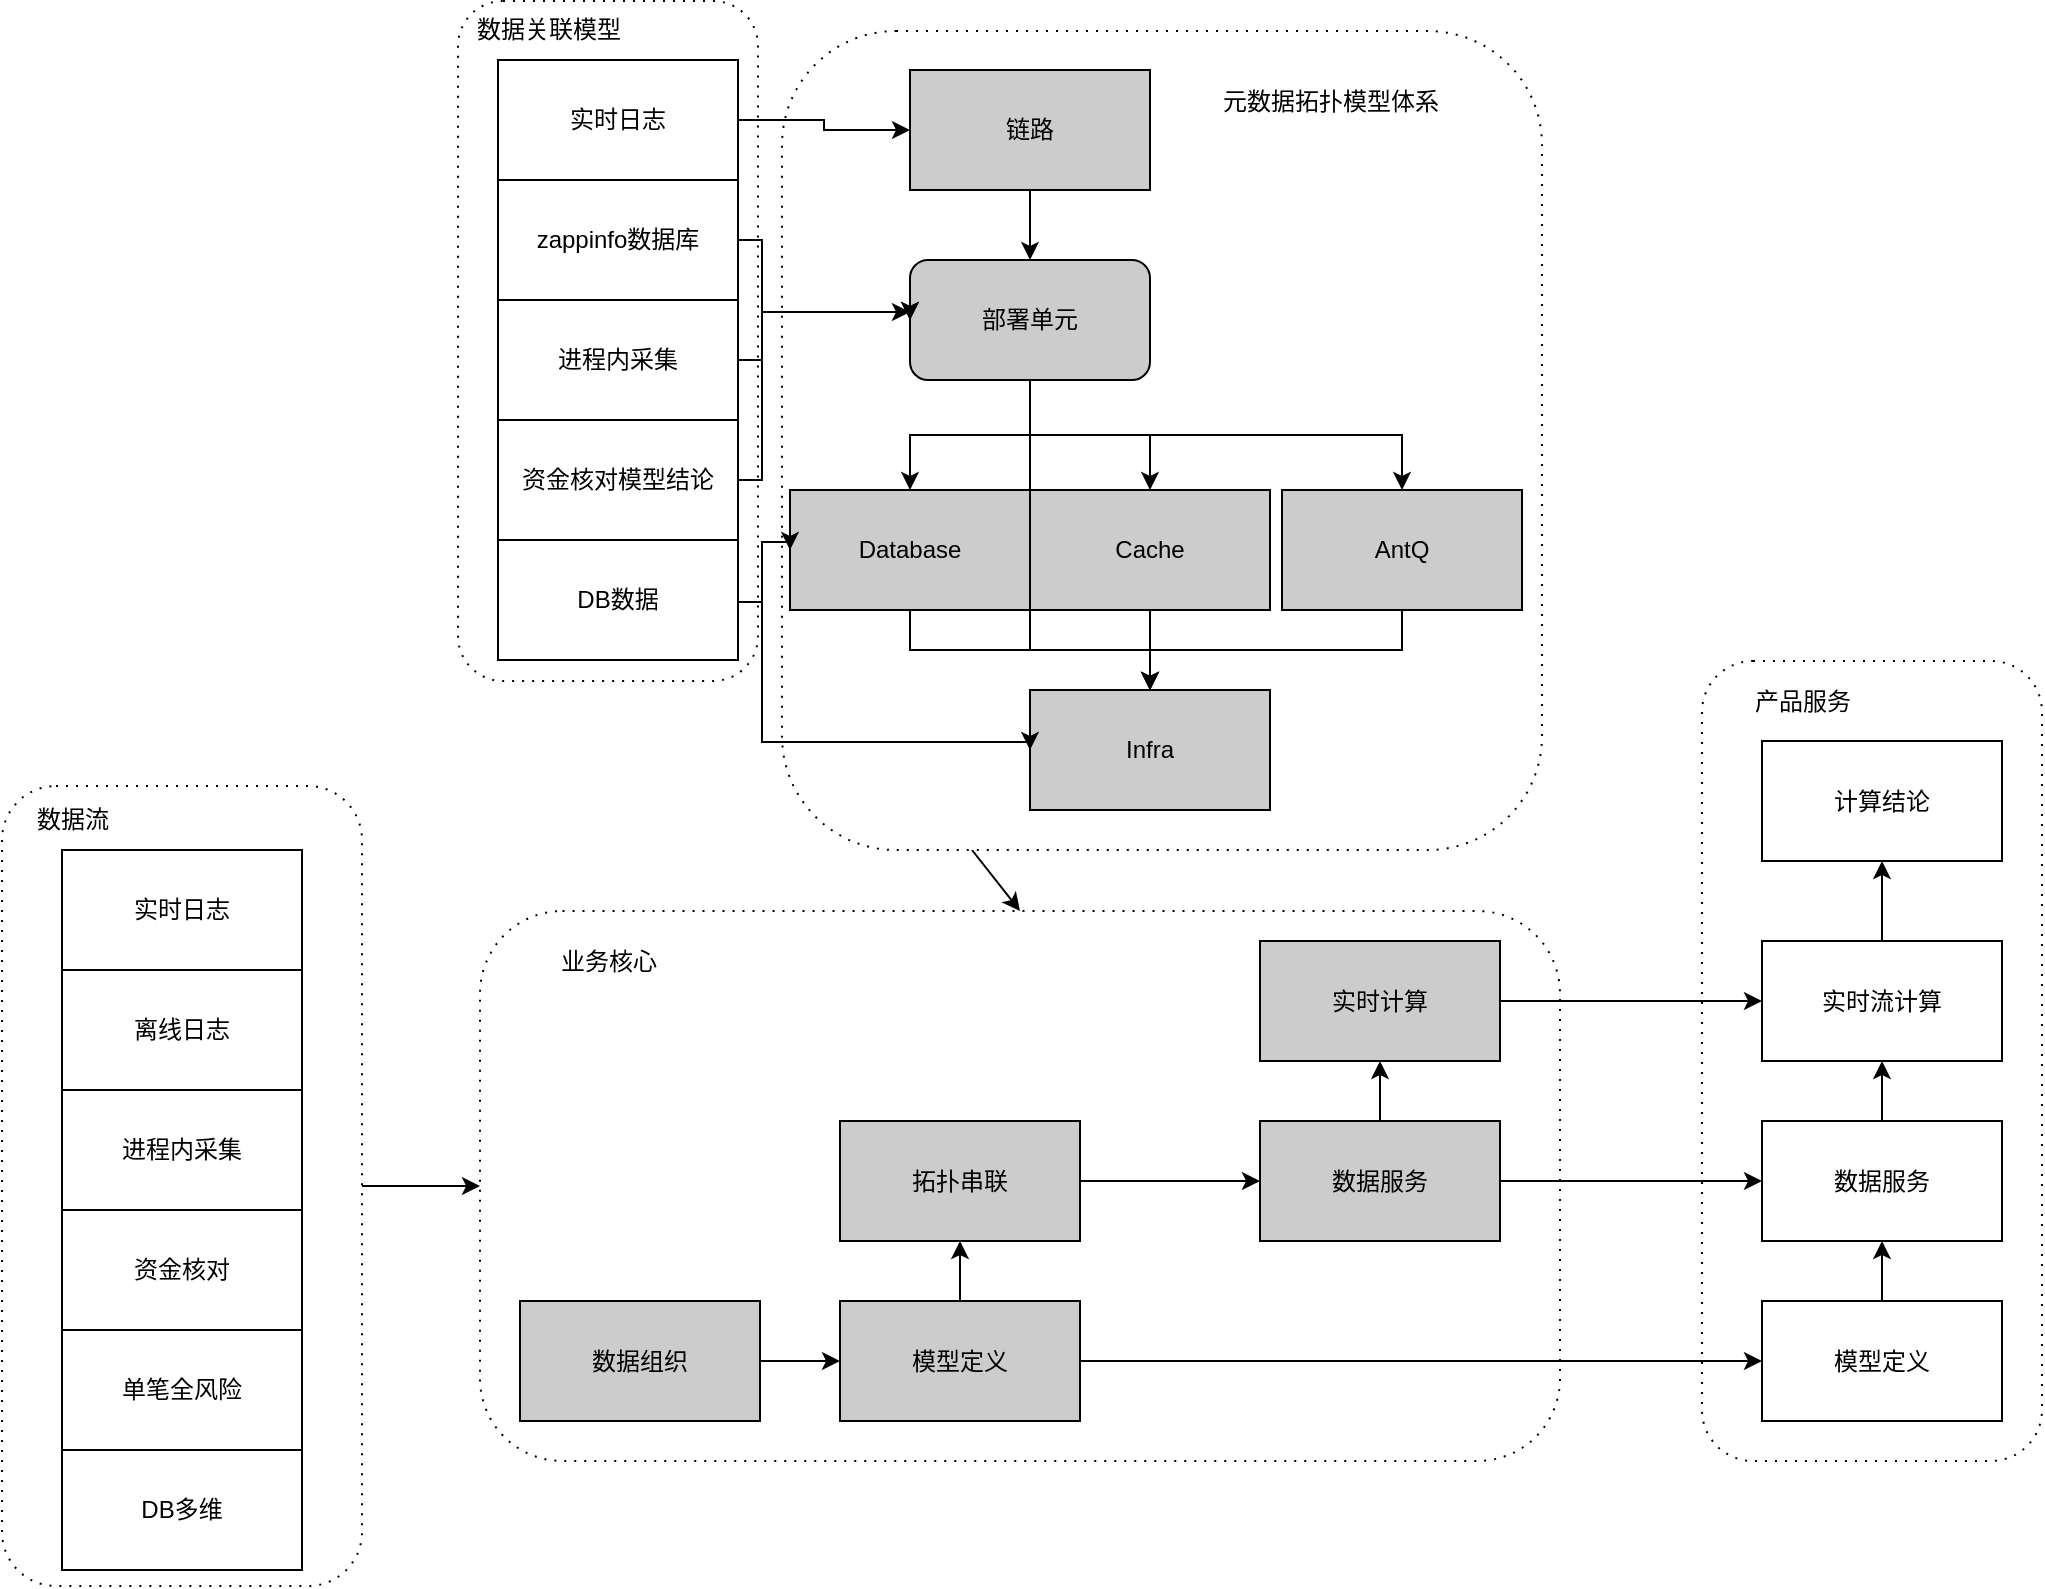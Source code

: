 <mxfile version="14.5.1" type="github">
  <diagram id="4Ju_CABuPUIWSEjYzrBO" name="Page-1">
    <mxGraphModel dx="1426" dy="738" grid="1" gridSize="10" guides="1" tooltips="1" connect="1" arrows="1" fold="1" page="1" pageScale="1" pageWidth="827" pageHeight="1169" math="0" shadow="0">
      <root>
        <mxCell id="0" />
        <mxCell id="1" parent="0" />
        <mxCell id="dGtokaY4pilsKHvq2wna-14" value="" style="shape=ext;rounded=1;html=1;whiteSpace=wrap;dashed=1;dashPattern=1 4;" vertex="1" parent="1">
          <mxGeometry x="238" y="139.5" width="150" height="340" as="geometry" />
        </mxCell>
        <mxCell id="wZgGYjiPoPZgX4dvLE2r-19" value="" style="shape=ext;rounded=1;html=1;whiteSpace=wrap;dashed=1;dashPattern=1 4;" parent="1" vertex="1">
          <mxGeometry x="860" y="469.5" width="170" height="400" as="geometry" />
        </mxCell>
        <mxCell id="wZgGYjiPoPZgX4dvLE2r-18" value="" style="shape=ext;rounded=1;html=1;whiteSpace=wrap;dashed=1;dashPattern=1 4;" parent="1" vertex="1">
          <mxGeometry x="249" y="594.5" width="540" height="275" as="geometry" />
        </mxCell>
        <mxCell id="wZgGYjiPoPZgX4dvLE2r-23" style="edgeStyle=orthogonalEdgeStyle;rounded=0;orthogonalLoop=1;jettySize=auto;html=1;exitX=1;exitY=0.5;exitDx=0;exitDy=0;entryX=0;entryY=0.5;entryDx=0;entryDy=0;" parent="1" source="wZgGYjiPoPZgX4dvLE2r-17" target="wZgGYjiPoPZgX4dvLE2r-18" edge="1">
          <mxGeometry relative="1" as="geometry" />
        </mxCell>
        <mxCell id="wZgGYjiPoPZgX4dvLE2r-17" value="" style="shape=ext;rounded=1;html=1;whiteSpace=wrap;dashed=1;dashPattern=1 4;" parent="1" vertex="1">
          <mxGeometry x="10" y="532" width="180" height="400" as="geometry" />
        </mxCell>
        <mxCell id="wZgGYjiPoPZgX4dvLE2r-24" style="rounded=0;orthogonalLoop=1;jettySize=auto;html=1;exitX=0.25;exitY=1;exitDx=0;exitDy=0;entryX=0.5;entryY=0;entryDx=0;entryDy=0;" parent="1" source="O32i_MgARscnzORiwziN-19" target="wZgGYjiPoPZgX4dvLE2r-18" edge="1">
          <mxGeometry relative="1" as="geometry">
            <mxPoint x="564" y="569.5" as="targetPoint" />
            <mxPoint x="468" y="559" as="sourcePoint" />
          </mxGeometry>
        </mxCell>
        <mxCell id="O32i_MgARscnzORiwziN-19" value="" style="shape=ext;rounded=1;html=1;whiteSpace=wrap;dashed=1;dashPattern=1 4;" parent="1" vertex="1">
          <mxGeometry x="400" y="154.5" width="380" height="409.5" as="geometry" />
        </mxCell>
        <mxCell id="O32i_MgARscnzORiwziN-63" style="edgeStyle=none;rounded=0;orthogonalLoop=1;jettySize=auto;html=1;exitX=0.5;exitY=0;exitDx=0;exitDy=0;entryX=0.5;entryY=1;entryDx=0;entryDy=0;fillColor=#CCCCCC;" parent="1" source="O32i_MgARscnzORiwziN-7" target="O32i_MgARscnzORiwziN-18" edge="1">
          <mxGeometry relative="1" as="geometry">
            <mxPoint x="489" y="769.5" as="sourcePoint" />
          </mxGeometry>
        </mxCell>
        <mxCell id="wZgGYjiPoPZgX4dvLE2r-9" value="" style="edgeStyle=orthogonalEdgeStyle;rounded=0;orthogonalLoop=1;jettySize=auto;html=1;" parent="1" source="O32i_MgARscnzORiwziN-7" target="wZgGYjiPoPZgX4dvLE2r-8" edge="1">
          <mxGeometry relative="1" as="geometry" />
        </mxCell>
        <mxCell id="O32i_MgARscnzORiwziN-7" value="模型定义" style="rounded=0;whiteSpace=wrap;html=1;fillColor=#CCCCCC;" parent="1" vertex="1">
          <mxGeometry x="429" y="789.5" width="120" height="60" as="geometry" />
        </mxCell>
        <mxCell id="O32i_MgARscnzORiwziN-49" style="rounded=0;orthogonalLoop=1;jettySize=auto;html=1;exitX=0.5;exitY=1;exitDx=0;exitDy=0;fillColor=#CCCCCC;entryX=0.5;entryY=0;entryDx=0;entryDy=0;edgeStyle=orthogonalEdgeStyle;" parent="1" source="O32i_MgARscnzORiwziN-8" target="O32i_MgARscnzORiwziN-16" edge="1">
          <mxGeometry relative="1" as="geometry" />
        </mxCell>
        <mxCell id="O32i_MgARscnzORiwziN-8" value="链路" style="rounded=0;whiteSpace=wrap;html=1;fillColor=#CCCCCC;" parent="1" vertex="1">
          <mxGeometry x="464" y="174" width="120" height="60" as="geometry" />
        </mxCell>
        <mxCell id="O32i_MgARscnzORiwziN-9" value="离线日志" style="rounded=0;whiteSpace=wrap;html=1;fillColor=none;" parent="1" vertex="1">
          <mxGeometry x="40" y="624" width="120" height="60" as="geometry" />
        </mxCell>
        <mxCell id="O32i_MgARscnzORiwziN-10" value="资金核对" style="rounded=0;whiteSpace=wrap;html=1;fillColor=none;" parent="1" vertex="1">
          <mxGeometry x="40" y="744" width="120" height="60" as="geometry" />
        </mxCell>
        <mxCell id="O32i_MgARscnzORiwziN-11" value="单笔全风险" style="rounded=0;whiteSpace=wrap;html=1;fillColor=none;" parent="1" vertex="1">
          <mxGeometry x="40" y="804" width="120" height="60" as="geometry" />
        </mxCell>
        <mxCell id="O32i_MgARscnzORiwziN-59" style="rounded=0;orthogonalLoop=1;jettySize=auto;html=1;exitX=0.5;exitY=1;exitDx=0;exitDy=0;entryX=0.5;entryY=0;entryDx=0;entryDy=0;fillColor=#CCCCCC;edgeStyle=orthogonalEdgeStyle;" parent="1" source="O32i_MgARscnzORiwziN-12" target="O32i_MgARscnzORiwziN-15" edge="1">
          <mxGeometry relative="1" as="geometry" />
        </mxCell>
        <mxCell id="O32i_MgARscnzORiwziN-12" value="Database" style="rounded=0;whiteSpace=wrap;html=1;fillColor=#CCCCCC;" parent="1" vertex="1">
          <mxGeometry x="404" y="384" width="120" height="60" as="geometry" />
        </mxCell>
        <mxCell id="O32i_MgARscnzORiwziN-60" style="rounded=0;orthogonalLoop=1;jettySize=auto;html=1;exitX=0.5;exitY=1;exitDx=0;exitDy=0;entryX=0.5;entryY=0;entryDx=0;entryDy=0;fillColor=#CCCCCC;edgeStyle=orthogonalEdgeStyle;" parent="1" source="O32i_MgARscnzORiwziN-13" target="O32i_MgARscnzORiwziN-15" edge="1">
          <mxGeometry relative="1" as="geometry" />
        </mxCell>
        <mxCell id="O32i_MgARscnzORiwziN-13" value="Cache" style="rounded=0;whiteSpace=wrap;html=1;fillColor=#CCCCCC;" parent="1" vertex="1">
          <mxGeometry x="524" y="384" width="120" height="60" as="geometry" />
        </mxCell>
        <mxCell id="O32i_MgARscnzORiwziN-61" style="rounded=0;orthogonalLoop=1;jettySize=auto;html=1;exitX=0.5;exitY=1;exitDx=0;exitDy=0;entryX=0.5;entryY=0;entryDx=0;entryDy=0;fillColor=#CCCCCC;edgeStyle=orthogonalEdgeStyle;" parent="1" source="O32i_MgARscnzORiwziN-14" target="O32i_MgARscnzORiwziN-15" edge="1">
          <mxGeometry relative="1" as="geometry" />
        </mxCell>
        <mxCell id="O32i_MgARscnzORiwziN-14" value="AntQ" style="rounded=0;whiteSpace=wrap;html=1;fillColor=#CCCCCC;" parent="1" vertex="1">
          <mxGeometry x="650" y="384" width="120" height="60" as="geometry" />
        </mxCell>
        <mxCell id="O32i_MgARscnzORiwziN-15" value="Infra" style="rounded=0;whiteSpace=wrap;html=1;fillColor=#CCCCCC;" parent="1" vertex="1">
          <mxGeometry x="524" y="484" width="120" height="60" as="geometry" />
        </mxCell>
        <mxCell id="O32i_MgARscnzORiwziN-55" style="rounded=0;orthogonalLoop=1;jettySize=auto;html=1;exitX=0.5;exitY=1;exitDx=0;exitDy=0;entryX=0.5;entryY=0;entryDx=0;entryDy=0;edgeStyle=orthogonalEdgeStyle;" parent="1" source="O32i_MgARscnzORiwziN-16" target="O32i_MgARscnzORiwziN-12" edge="1">
          <mxGeometry relative="1" as="geometry" />
        </mxCell>
        <mxCell id="O32i_MgARscnzORiwziN-58" style="rounded=0;orthogonalLoop=1;jettySize=auto;html=1;exitX=0.5;exitY=1;exitDx=0;exitDy=0;entryX=0.5;entryY=0;entryDx=0;entryDy=0;edgeStyle=orthogonalEdgeStyle;" parent="1" source="O32i_MgARscnzORiwziN-16" target="O32i_MgARscnzORiwziN-15" edge="1">
          <mxGeometry relative="1" as="geometry">
            <Array as="points">
              <mxPoint x="524" y="464" />
              <mxPoint x="584" y="464" />
            </Array>
          </mxGeometry>
        </mxCell>
        <mxCell id="O32i_MgARscnzORiwziN-135" style="edgeStyle=orthogonalEdgeStyle;rounded=0;orthogonalLoop=1;jettySize=auto;html=1;exitX=0.5;exitY=1;exitDx=0;exitDy=0;entryX=0.5;entryY=0;entryDx=0;entryDy=0;fillColor=#E6E6E6;" parent="1" source="O32i_MgARscnzORiwziN-16" target="O32i_MgARscnzORiwziN-14" edge="1">
          <mxGeometry relative="1" as="geometry" />
        </mxCell>
        <mxCell id="O32i_MgARscnzORiwziN-136" style="edgeStyle=orthogonalEdgeStyle;rounded=0;orthogonalLoop=1;jettySize=auto;html=1;exitX=0.5;exitY=1;exitDx=0;exitDy=0;entryX=0.5;entryY=0;entryDx=0;entryDy=0;fillColor=#E6E6E6;" parent="1" source="O32i_MgARscnzORiwziN-16" target="O32i_MgARscnzORiwziN-13" edge="1">
          <mxGeometry relative="1" as="geometry" />
        </mxCell>
        <mxCell id="O32i_MgARscnzORiwziN-16" value="部署单元" style="rounded=1;whiteSpace=wrap;html=1;fillColor=#CCCCCC;" parent="1" vertex="1">
          <mxGeometry x="464" y="269" width="120" height="60" as="geometry" />
        </mxCell>
        <mxCell id="O32i_MgARscnzORiwziN-62" style="edgeStyle=none;rounded=0;orthogonalLoop=1;jettySize=auto;html=1;exitX=1;exitY=0.5;exitDx=0;exitDy=0;fillColor=#CCCCCC;" parent="1" source="O32i_MgARscnzORiwziN-17" target="O32i_MgARscnzORiwziN-7" edge="1">
          <mxGeometry relative="1" as="geometry" />
        </mxCell>
        <mxCell id="O32i_MgARscnzORiwziN-17" value="数据组织" style="rounded=0;whiteSpace=wrap;html=1;fillColor=#CCCCCC;" parent="1" vertex="1">
          <mxGeometry x="269" y="789.5" width="120" height="60" as="geometry" />
        </mxCell>
        <mxCell id="O32i_MgARscnzORiwziN-64" style="edgeStyle=none;rounded=0;orthogonalLoop=1;jettySize=auto;html=1;exitX=1;exitY=0.5;exitDx=0;exitDy=0;entryX=0;entryY=0.5;entryDx=0;entryDy=0;fillColor=#CCCCCC;" parent="1" source="O32i_MgARscnzORiwziN-18" target="O32i_MgARscnzORiwziN-20" edge="1">
          <mxGeometry relative="1" as="geometry" />
        </mxCell>
        <mxCell id="O32i_MgARscnzORiwziN-18" value="拓扑串联" style="rounded=0;whiteSpace=wrap;html=1;fillColor=#CCCCCC;" parent="1" vertex="1">
          <mxGeometry x="429" y="699.5" width="120" height="60" as="geometry" />
        </mxCell>
        <mxCell id="wZgGYjiPoPZgX4dvLE2r-4" value="" style="edgeStyle=orthogonalEdgeStyle;rounded=0;orthogonalLoop=1;jettySize=auto;html=1;" parent="1" source="O32i_MgARscnzORiwziN-20" target="wZgGYjiPoPZgX4dvLE2r-3" edge="1">
          <mxGeometry relative="1" as="geometry" />
        </mxCell>
        <mxCell id="wZgGYjiPoPZgX4dvLE2r-7" value="" style="edgeStyle=orthogonalEdgeStyle;rounded=0;orthogonalLoop=1;jettySize=auto;html=1;" parent="1" source="O32i_MgARscnzORiwziN-20" target="wZgGYjiPoPZgX4dvLE2r-6" edge="1">
          <mxGeometry relative="1" as="geometry" />
        </mxCell>
        <mxCell id="O32i_MgARscnzORiwziN-20" value="数据服务" style="rounded=0;whiteSpace=wrap;html=1;fillColor=#CCCCCC;" parent="1" vertex="1">
          <mxGeometry x="639" y="699.5" width="120" height="60" as="geometry" />
        </mxCell>
        <mxCell id="O32i_MgARscnzORiwziN-120" value="元数据拓扑模型体系" style="text;html=1;align=center;verticalAlign=middle;resizable=0;points=[];autosize=1;" parent="1" vertex="1">
          <mxGeometry x="614" y="179.5" width="120" height="20" as="geometry" />
        </mxCell>
        <mxCell id="O32i_MgARscnzORiwziN-131" value="进程内采集" style="rounded=1;whiteSpace=wrap;html=1;fillColor=none;arcSize=0;" parent="1" vertex="1">
          <mxGeometry x="40" y="684" width="120" height="60" as="geometry" />
        </mxCell>
        <mxCell id="O32i_MgARscnzORiwziN-133" value="DB多维" style="rounded=1;whiteSpace=wrap;html=1;fillColor=none;arcSize=0;" parent="1" vertex="1">
          <mxGeometry x="40" y="864" width="120" height="60" as="geometry" />
        </mxCell>
        <mxCell id="wZgGYjiPoPZgX4dvLE2r-11" value="" style="edgeStyle=orthogonalEdgeStyle;rounded=0;orthogonalLoop=1;jettySize=auto;html=1;" parent="1" source="wZgGYjiPoPZgX4dvLE2r-3" target="wZgGYjiPoPZgX4dvLE2r-10" edge="1">
          <mxGeometry relative="1" as="geometry" />
        </mxCell>
        <mxCell id="wZgGYjiPoPZgX4dvLE2r-3" value="实时计算" style="rounded=0;whiteSpace=wrap;html=1;fillColor=#CCCCCC;" parent="1" vertex="1">
          <mxGeometry x="639" y="609.5" width="120" height="60" as="geometry" />
        </mxCell>
        <mxCell id="wZgGYjiPoPZgX4dvLE2r-5" value="实时日志" style="rounded=0;whiteSpace=wrap;html=1;fillColor=none;" parent="1" vertex="1">
          <mxGeometry x="40" y="564" width="120" height="60" as="geometry" />
        </mxCell>
        <mxCell id="wZgGYjiPoPZgX4dvLE2r-14" value="" style="edgeStyle=orthogonalEdgeStyle;rounded=0;orthogonalLoop=1;jettySize=auto;html=1;" parent="1" source="wZgGYjiPoPZgX4dvLE2r-6" target="wZgGYjiPoPZgX4dvLE2r-10" edge="1">
          <mxGeometry relative="1" as="geometry" />
        </mxCell>
        <mxCell id="wZgGYjiPoPZgX4dvLE2r-6" value="数据服务" style="rounded=0;whiteSpace=wrap;html=1;fillColor=none;" parent="1" vertex="1">
          <mxGeometry x="890" y="699.5" width="120" height="60" as="geometry" />
        </mxCell>
        <mxCell id="wZgGYjiPoPZgX4dvLE2r-16" style="edgeStyle=orthogonalEdgeStyle;rounded=0;orthogonalLoop=1;jettySize=auto;html=1;exitX=0.5;exitY=0;exitDx=0;exitDy=0;entryX=0.5;entryY=1;entryDx=0;entryDy=0;" parent="1" source="wZgGYjiPoPZgX4dvLE2r-8" target="wZgGYjiPoPZgX4dvLE2r-6" edge="1">
          <mxGeometry relative="1" as="geometry" />
        </mxCell>
        <mxCell id="wZgGYjiPoPZgX4dvLE2r-8" value="模型定义" style="rounded=0;whiteSpace=wrap;html=1;fillColor=none;" parent="1" vertex="1">
          <mxGeometry x="890" y="789.5" width="120" height="60" as="geometry" />
        </mxCell>
        <mxCell id="wZgGYjiPoPZgX4dvLE2r-13" value="" style="edgeStyle=orthogonalEdgeStyle;rounded=0;orthogonalLoop=1;jettySize=auto;html=1;" parent="1" source="wZgGYjiPoPZgX4dvLE2r-10" target="wZgGYjiPoPZgX4dvLE2r-12" edge="1">
          <mxGeometry relative="1" as="geometry" />
        </mxCell>
        <mxCell id="wZgGYjiPoPZgX4dvLE2r-10" value="实时流计算" style="rounded=0;whiteSpace=wrap;html=1;fillColor=none;" parent="1" vertex="1">
          <mxGeometry x="890" y="609.5" width="120" height="60" as="geometry" />
        </mxCell>
        <mxCell id="wZgGYjiPoPZgX4dvLE2r-12" value="计算结论" style="rounded=0;whiteSpace=wrap;html=1;fillColor=none;" parent="1" vertex="1">
          <mxGeometry x="890" y="509.5" width="120" height="60" as="geometry" />
        </mxCell>
        <mxCell id="wZgGYjiPoPZgX4dvLE2r-20" value="产品服务" style="text;html=1;align=center;verticalAlign=middle;resizable=0;points=[];autosize=1;" parent="1" vertex="1">
          <mxGeometry x="880" y="479.5" width="60" height="20" as="geometry" />
        </mxCell>
        <mxCell id="wZgGYjiPoPZgX4dvLE2r-21" value="业务核心" style="text;html=1;align=center;verticalAlign=middle;resizable=0;points=[];autosize=1;" parent="1" vertex="1">
          <mxGeometry x="283" y="609.5" width="60" height="20" as="geometry" />
        </mxCell>
        <mxCell id="wZgGYjiPoPZgX4dvLE2r-22" value="数据流" style="text;html=1;align=center;verticalAlign=middle;resizable=0;points=[];autosize=1;" parent="1" vertex="1">
          <mxGeometry x="20" y="539" width="50" height="20" as="geometry" />
        </mxCell>
        <mxCell id="dGtokaY4pilsKHvq2wna-8" style="edgeStyle=orthogonalEdgeStyle;rounded=0;orthogonalLoop=1;jettySize=auto;html=1;exitX=1;exitY=0.5;exitDx=0;exitDy=0;entryX=0;entryY=0.5;entryDx=0;entryDy=0;" edge="1" parent="1" source="dGtokaY4pilsKHvq2wna-1" target="O32i_MgARscnzORiwziN-16">
          <mxGeometry relative="1" as="geometry">
            <Array as="points">
              <mxPoint x="390" y="259" />
              <mxPoint x="390" y="295" />
            </Array>
          </mxGeometry>
        </mxCell>
        <mxCell id="dGtokaY4pilsKHvq2wna-1" value="zappinfo数据库" style="rounded=0;whiteSpace=wrap;html=1;fillColor=none;" vertex="1" parent="1">
          <mxGeometry x="258" y="229" width="120" height="60" as="geometry" />
        </mxCell>
        <mxCell id="dGtokaY4pilsKHvq2wna-10" style="edgeStyle=orthogonalEdgeStyle;rounded=0;orthogonalLoop=1;jettySize=auto;html=1;exitX=1;exitY=0.5;exitDx=0;exitDy=0;" edge="1" parent="1" source="dGtokaY4pilsKHvq2wna-2" target="O32i_MgARscnzORiwziN-16">
          <mxGeometry relative="1" as="geometry">
            <Array as="points">
              <mxPoint x="390" y="379" />
              <mxPoint x="390" y="295" />
            </Array>
          </mxGeometry>
        </mxCell>
        <mxCell id="dGtokaY4pilsKHvq2wna-2" value="资金核对模型结论" style="rounded=0;whiteSpace=wrap;html=1;fillColor=none;" vertex="1" parent="1">
          <mxGeometry x="258" y="349" width="120" height="60" as="geometry" />
        </mxCell>
        <mxCell id="dGtokaY4pilsKHvq2wna-9" style="edgeStyle=orthogonalEdgeStyle;rounded=0;orthogonalLoop=1;jettySize=auto;html=1;exitX=1;exitY=0.5;exitDx=0;exitDy=0;entryX=0;entryY=0.5;entryDx=0;entryDy=0;" edge="1" parent="1" source="dGtokaY4pilsKHvq2wna-4" target="O32i_MgARscnzORiwziN-16">
          <mxGeometry relative="1" as="geometry">
            <Array as="points">
              <mxPoint x="390" y="319" />
              <mxPoint x="390" y="295" />
            </Array>
          </mxGeometry>
        </mxCell>
        <mxCell id="dGtokaY4pilsKHvq2wna-4" value="进程内采集" style="rounded=1;whiteSpace=wrap;html=1;fillColor=none;arcSize=0;" vertex="1" parent="1">
          <mxGeometry x="258" y="289" width="120" height="60" as="geometry" />
        </mxCell>
        <mxCell id="dGtokaY4pilsKHvq2wna-11" style="edgeStyle=orthogonalEdgeStyle;rounded=0;orthogonalLoop=1;jettySize=auto;html=1;exitX=1;exitY=0.5;exitDx=0;exitDy=0;entryX=0;entryY=0.5;entryDx=0;entryDy=0;" edge="1" parent="1" source="dGtokaY4pilsKHvq2wna-5" target="O32i_MgARscnzORiwziN-12">
          <mxGeometry relative="1" as="geometry">
            <Array as="points">
              <mxPoint x="390" y="440" />
              <mxPoint x="390" y="410" />
            </Array>
          </mxGeometry>
        </mxCell>
        <mxCell id="dGtokaY4pilsKHvq2wna-13" style="edgeStyle=orthogonalEdgeStyle;rounded=0;orthogonalLoop=1;jettySize=auto;html=1;exitX=1;exitY=0.5;exitDx=0;exitDy=0;entryX=0;entryY=0.5;entryDx=0;entryDy=0;" edge="1" parent="1" source="dGtokaY4pilsKHvq2wna-5" target="O32i_MgARscnzORiwziN-15">
          <mxGeometry relative="1" as="geometry">
            <Array as="points">
              <mxPoint x="390" y="440" />
              <mxPoint x="390" y="510" />
            </Array>
          </mxGeometry>
        </mxCell>
        <mxCell id="dGtokaY4pilsKHvq2wna-5" value="DB数据" style="rounded=1;whiteSpace=wrap;html=1;fillColor=none;arcSize=0;" vertex="1" parent="1">
          <mxGeometry x="258" y="409" width="120" height="60" as="geometry" />
        </mxCell>
        <mxCell id="dGtokaY4pilsKHvq2wna-7" style="edgeStyle=orthogonalEdgeStyle;rounded=0;orthogonalLoop=1;jettySize=auto;html=1;exitX=1;exitY=0.5;exitDx=0;exitDy=0;entryX=0;entryY=0.5;entryDx=0;entryDy=0;" edge="1" parent="1" source="dGtokaY4pilsKHvq2wna-6" target="O32i_MgARscnzORiwziN-8">
          <mxGeometry relative="1" as="geometry" />
        </mxCell>
        <mxCell id="dGtokaY4pilsKHvq2wna-6" value="实时日志" style="rounded=0;whiteSpace=wrap;html=1;fillColor=none;" vertex="1" parent="1">
          <mxGeometry x="258" y="169" width="120" height="60" as="geometry" />
        </mxCell>
        <mxCell id="dGtokaY4pilsKHvq2wna-15" value="数据关联模型" style="text;html=1;align=center;verticalAlign=middle;resizable=0;points=[];autosize=1;" vertex="1" parent="1">
          <mxGeometry x="238" y="144" width="90" height="20" as="geometry" />
        </mxCell>
      </root>
    </mxGraphModel>
  </diagram>
</mxfile>
